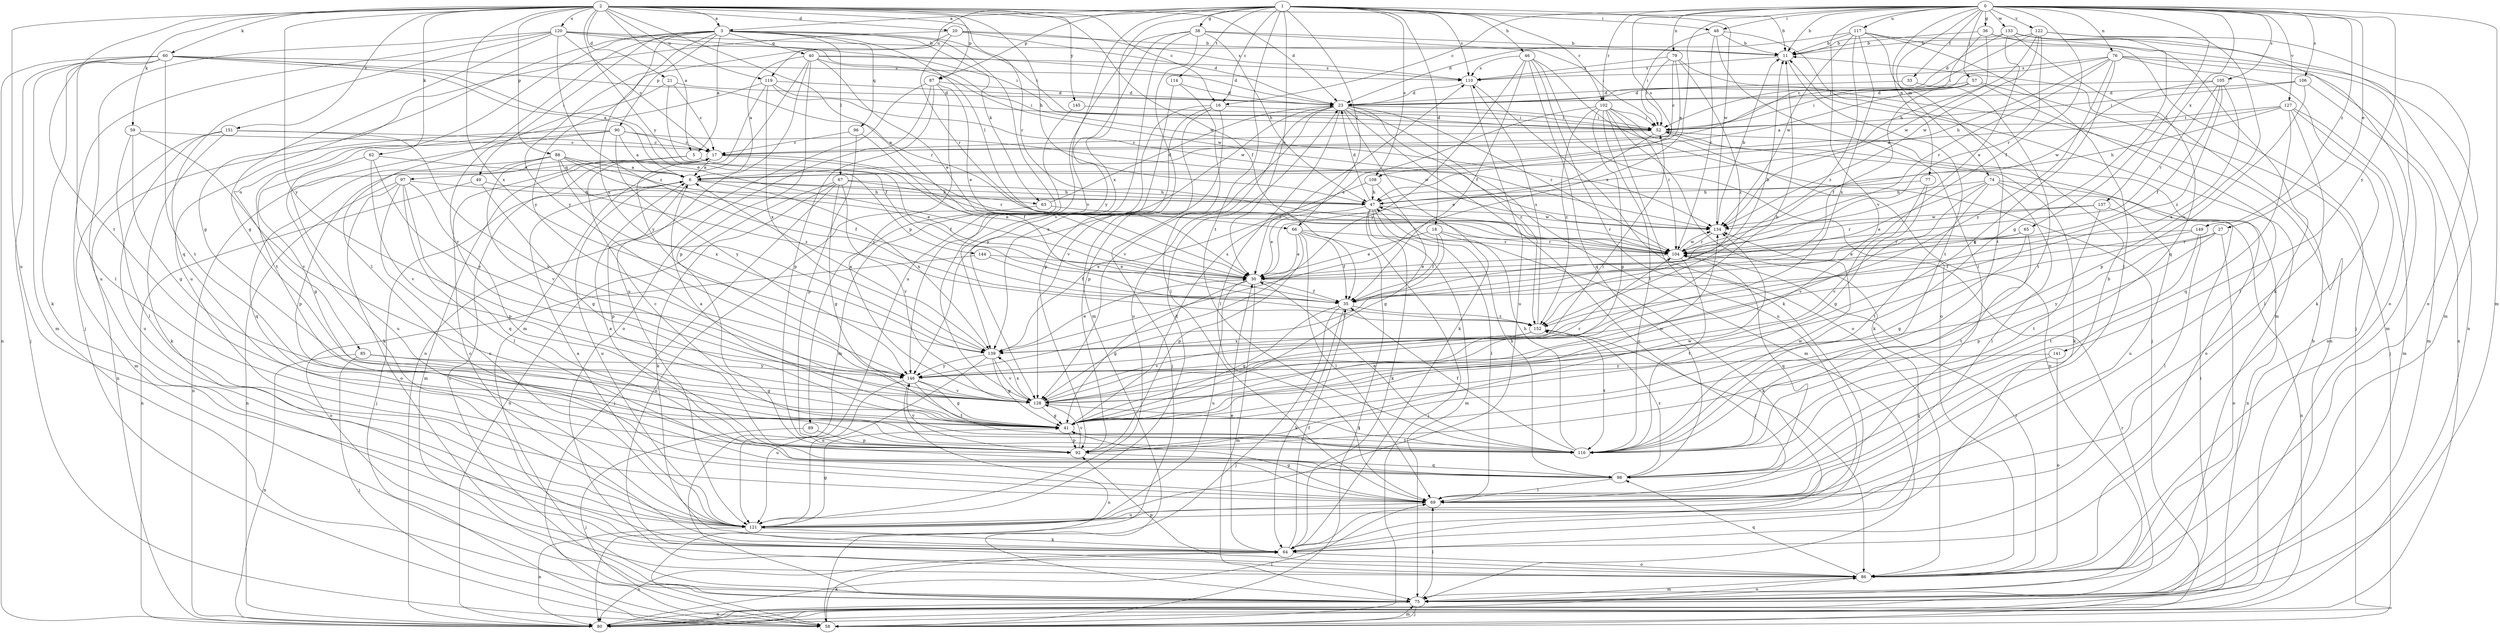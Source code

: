strict digraph  {
0;
1;
2;
3;
5;
6;
11;
16;
17;
18;
20;
21;
23;
27;
30;
33;
35;
36;
38;
40;
41;
46;
47;
48;
49;
52;
57;
58;
59;
60;
62;
63;
64;
65;
66;
67;
69;
74;
75;
76;
77;
79;
80;
85;
86;
87;
88;
89;
90;
92;
96;
97;
98;
102;
104;
105;
106;
108;
110;
114;
116;
117;
119;
120;
121;
122;
127;
128;
133;
134;
137;
139;
141;
144;
145;
146;
149;
151;
152;
0 -> 11  [label=b];
0 -> 16  [label=c];
0 -> 27  [label=e];
0 -> 33  [label=f];
0 -> 35  [label=f];
0 -> 36  [label=g];
0 -> 48  [label=i];
0 -> 57  [label=j];
0 -> 65  [label=l];
0 -> 74  [label=m];
0 -> 75  [label=m];
0 -> 76  [label=n];
0 -> 77  [label=n];
0 -> 79  [label=n];
0 -> 102  [label=r];
0 -> 105  [label=s];
0 -> 106  [label=s];
0 -> 108  [label=s];
0 -> 117  [label=u];
0 -> 122  [label=v];
0 -> 127  [label=v];
0 -> 128  [label=v];
0 -> 133  [label=w];
0 -> 137  [label=x];
0 -> 139  [label=x];
0 -> 141  [label=y];
0 -> 149  [label=z];
1 -> 3  [label=a];
1 -> 16  [label=c];
1 -> 18  [label=d];
1 -> 30  [label=e];
1 -> 38  [label=g];
1 -> 46  [label=h];
1 -> 48  [label=i];
1 -> 66  [label=l];
1 -> 87  [label=p];
1 -> 102  [label=r];
1 -> 108  [label=s];
1 -> 110  [label=s];
1 -> 114  [label=t];
1 -> 116  [label=t];
1 -> 119  [label=u];
1 -> 128  [label=v];
1 -> 134  [label=w];
1 -> 139  [label=x];
2 -> 3  [label=a];
2 -> 5  [label=a];
2 -> 11  [label=b];
2 -> 16  [label=c];
2 -> 20  [label=d];
2 -> 21  [label=d];
2 -> 23  [label=d];
2 -> 30  [label=e];
2 -> 35  [label=f];
2 -> 47  [label=h];
2 -> 59  [label=k];
2 -> 60  [label=k];
2 -> 62  [label=k];
2 -> 87  [label=p];
2 -> 88  [label=p];
2 -> 104  [label=r];
2 -> 116  [label=t];
2 -> 119  [label=u];
2 -> 120  [label=u];
2 -> 121  [label=u];
2 -> 139  [label=x];
2 -> 144  [label=y];
2 -> 145  [label=y];
2 -> 146  [label=y];
2 -> 151  [label=z];
3 -> 5  [label=a];
3 -> 40  [label=g];
3 -> 49  [label=i];
3 -> 52  [label=i];
3 -> 63  [label=k];
3 -> 66  [label=l];
3 -> 67  [label=l];
3 -> 69  [label=l];
3 -> 85  [label=o];
3 -> 89  [label=p];
3 -> 90  [label=p];
3 -> 96  [label=q];
3 -> 121  [label=u];
3 -> 139  [label=x];
3 -> 146  [label=y];
5 -> 35  [label=f];
5 -> 80  [label=n];
5 -> 97  [label=q];
6 -> 47  [label=h];
6 -> 58  [label=j];
6 -> 63  [label=k];
6 -> 92  [label=p];
6 -> 121  [label=u];
6 -> 139  [label=x];
11 -> 110  [label=s];
11 -> 116  [label=t];
16 -> 52  [label=i];
16 -> 58  [label=j];
16 -> 92  [label=p];
16 -> 128  [label=v];
16 -> 139  [label=x];
17 -> 6  [label=a];
17 -> 30  [label=e];
17 -> 75  [label=m];
17 -> 104  [label=r];
18 -> 30  [label=e];
18 -> 35  [label=f];
18 -> 64  [label=k];
18 -> 104  [label=r];
18 -> 128  [label=v];
20 -> 11  [label=b];
20 -> 23  [label=d];
20 -> 41  [label=g];
20 -> 104  [label=r];
20 -> 110  [label=s];
20 -> 146  [label=y];
21 -> 17  [label=c];
21 -> 23  [label=d];
21 -> 35  [label=f];
21 -> 128  [label=v];
23 -> 52  [label=i];
23 -> 64  [label=k];
23 -> 69  [label=l];
23 -> 75  [label=m];
23 -> 86  [label=o];
23 -> 104  [label=r];
23 -> 121  [label=u];
23 -> 128  [label=v];
23 -> 146  [label=y];
23 -> 152  [label=z];
27 -> 86  [label=o];
27 -> 92  [label=p];
27 -> 104  [label=r];
27 -> 146  [label=y];
30 -> 35  [label=f];
30 -> 41  [label=g];
30 -> 75  [label=m];
30 -> 121  [label=u];
33 -> 23  [label=d];
33 -> 116  [label=t];
35 -> 11  [label=b];
35 -> 41  [label=g];
35 -> 58  [label=j];
35 -> 64  [label=k];
35 -> 152  [label=z];
36 -> 11  [label=b];
36 -> 17  [label=c];
36 -> 41  [label=g];
36 -> 75  [label=m];
36 -> 134  [label=w];
38 -> 11  [label=b];
38 -> 47  [label=h];
38 -> 52  [label=i];
38 -> 75  [label=m];
38 -> 121  [label=u];
38 -> 128  [label=v];
38 -> 146  [label=y];
40 -> 6  [label=a];
40 -> 23  [label=d];
40 -> 30  [label=e];
40 -> 75  [label=m];
40 -> 92  [label=p];
40 -> 110  [label=s];
40 -> 121  [label=u];
40 -> 134  [label=w];
41 -> 6  [label=a];
41 -> 92  [label=p];
41 -> 110  [label=s];
41 -> 116  [label=t];
41 -> 134  [label=w];
46 -> 35  [label=f];
46 -> 58  [label=j];
46 -> 64  [label=k];
46 -> 86  [label=o];
46 -> 98  [label=q];
46 -> 110  [label=s];
46 -> 146  [label=y];
47 -> 23  [label=d];
47 -> 30  [label=e];
47 -> 58  [label=j];
47 -> 64  [label=k];
47 -> 69  [label=l];
47 -> 75  [label=m];
47 -> 134  [label=w];
48 -> 11  [label=b];
48 -> 52  [label=i];
48 -> 69  [label=l];
48 -> 75  [label=m];
48 -> 104  [label=r];
49 -> 41  [label=g];
49 -> 47  [label=h];
49 -> 80  [label=n];
52 -> 17  [label=c];
52 -> 30  [label=e];
52 -> 64  [label=k];
52 -> 86  [label=o];
57 -> 6  [label=a];
57 -> 23  [label=d];
57 -> 35  [label=f];
57 -> 52  [label=i];
57 -> 58  [label=j];
57 -> 69  [label=l];
58 -> 64  [label=k];
58 -> 75  [label=m];
59 -> 17  [label=c];
59 -> 41  [label=g];
59 -> 69  [label=l];
59 -> 128  [label=v];
60 -> 6  [label=a];
60 -> 30  [label=e];
60 -> 58  [label=j];
60 -> 64  [label=k];
60 -> 69  [label=l];
60 -> 75  [label=m];
60 -> 80  [label=n];
60 -> 104  [label=r];
60 -> 110  [label=s];
60 -> 116  [label=t];
62 -> 6  [label=a];
62 -> 41  [label=g];
62 -> 128  [label=v];
62 -> 146  [label=y];
63 -> 23  [label=d];
63 -> 86  [label=o];
63 -> 104  [label=r];
64 -> 17  [label=c];
64 -> 30  [label=e];
64 -> 35  [label=f];
64 -> 80  [label=n];
64 -> 86  [label=o];
65 -> 30  [label=e];
65 -> 41  [label=g];
65 -> 104  [label=r];
65 -> 116  [label=t];
66 -> 30  [label=e];
66 -> 35  [label=f];
66 -> 58  [label=j];
66 -> 69  [label=l];
66 -> 92  [label=p];
66 -> 104  [label=r];
67 -> 41  [label=g];
67 -> 47  [label=h];
67 -> 58  [label=j];
67 -> 64  [label=k];
67 -> 80  [label=n];
67 -> 104  [label=r];
67 -> 128  [label=v];
69 -> 11  [label=b];
69 -> 41  [label=g];
69 -> 121  [label=u];
69 -> 152  [label=z];
74 -> 30  [label=e];
74 -> 47  [label=h];
74 -> 69  [label=l];
74 -> 80  [label=n];
74 -> 116  [label=t];
74 -> 121  [label=u];
74 -> 128  [label=v];
75 -> 17  [label=c];
75 -> 58  [label=j];
75 -> 69  [label=l];
75 -> 80  [label=n];
75 -> 86  [label=o];
75 -> 104  [label=r];
76 -> 41  [label=g];
76 -> 47  [label=h];
76 -> 52  [label=i];
76 -> 64  [label=k];
76 -> 75  [label=m];
76 -> 80  [label=n];
76 -> 104  [label=r];
76 -> 110  [label=s];
76 -> 146  [label=y];
77 -> 41  [label=g];
77 -> 47  [label=h];
77 -> 128  [label=v];
79 -> 6  [label=a];
79 -> 17  [label=c];
79 -> 52  [label=i];
79 -> 80  [label=n];
79 -> 110  [label=s];
79 -> 152  [label=z];
80 -> 11  [label=b];
80 -> 52  [label=i];
80 -> 69  [label=l];
85 -> 41  [label=g];
85 -> 58  [label=j];
85 -> 80  [label=n];
85 -> 146  [label=y];
86 -> 75  [label=m];
86 -> 92  [label=p];
86 -> 98  [label=q];
86 -> 104  [label=r];
87 -> 23  [label=d];
87 -> 30  [label=e];
87 -> 80  [label=n];
87 -> 86  [label=o];
87 -> 92  [label=p];
87 -> 128  [label=v];
88 -> 6  [label=a];
88 -> 30  [label=e];
88 -> 35  [label=f];
88 -> 92  [label=p];
88 -> 98  [label=q];
88 -> 128  [label=v];
88 -> 139  [label=x];
88 -> 152  [label=z];
89 -> 58  [label=j];
89 -> 92  [label=p];
90 -> 6  [label=a];
90 -> 17  [label=c];
90 -> 64  [label=k];
90 -> 80  [label=n];
90 -> 121  [label=u];
90 -> 134  [label=w];
90 -> 146  [label=y];
92 -> 98  [label=q];
92 -> 128  [label=v];
92 -> 134  [label=w];
92 -> 146  [label=y];
96 -> 17  [label=c];
96 -> 35  [label=f];
96 -> 92  [label=p];
97 -> 47  [label=h];
97 -> 69  [label=l];
97 -> 80  [label=n];
97 -> 86  [label=o];
97 -> 92  [label=p];
97 -> 98  [label=q];
97 -> 121  [label=u];
98 -> 6  [label=a];
98 -> 47  [label=h];
98 -> 69  [label=l];
98 -> 152  [label=z];
102 -> 30  [label=e];
102 -> 41  [label=g];
102 -> 52  [label=i];
102 -> 64  [label=k];
102 -> 80  [label=n];
102 -> 104  [label=r];
102 -> 116  [label=t];
102 -> 121  [label=u];
102 -> 152  [label=z];
104 -> 30  [label=e];
104 -> 98  [label=q];
104 -> 116  [label=t];
104 -> 134  [label=w];
105 -> 23  [label=d];
105 -> 35  [label=f];
105 -> 104  [label=r];
105 -> 134  [label=w];
105 -> 139  [label=x];
105 -> 152  [label=z];
106 -> 23  [label=d];
106 -> 52  [label=i];
106 -> 75  [label=m];
106 -> 92  [label=p];
108 -> 41  [label=g];
108 -> 47  [label=h];
108 -> 139  [label=x];
110 -> 23  [label=d];
110 -> 86  [label=o];
110 -> 121  [label=u];
114 -> 23  [label=d];
114 -> 69  [label=l];
114 -> 92  [label=p];
116 -> 17  [label=c];
116 -> 30  [label=e];
116 -> 35  [label=f];
116 -> 47  [label=h];
116 -> 134  [label=w];
117 -> 11  [label=b];
117 -> 23  [label=d];
117 -> 58  [label=j];
117 -> 69  [label=l];
117 -> 116  [label=t];
117 -> 134  [label=w];
117 -> 139  [label=x];
117 -> 152  [label=z];
119 -> 23  [label=d];
119 -> 52  [label=i];
119 -> 116  [label=t];
119 -> 134  [label=w];
119 -> 139  [label=x];
119 -> 146  [label=y];
120 -> 11  [label=b];
120 -> 17  [label=c];
120 -> 41  [label=g];
120 -> 52  [label=i];
120 -> 58  [label=j];
120 -> 98  [label=q];
120 -> 121  [label=u];
120 -> 134  [label=w];
120 -> 152  [label=z];
121 -> 6  [label=a];
121 -> 23  [label=d];
121 -> 41  [label=g];
121 -> 64  [label=k];
121 -> 80  [label=n];
122 -> 11  [label=b];
122 -> 47  [label=h];
122 -> 52  [label=i];
122 -> 86  [label=o];
122 -> 104  [label=r];
122 -> 128  [label=v];
122 -> 134  [label=w];
127 -> 6  [label=a];
127 -> 47  [label=h];
127 -> 52  [label=i];
127 -> 69  [label=l];
127 -> 75  [label=m];
127 -> 86  [label=o];
127 -> 98  [label=q];
128 -> 41  [label=g];
128 -> 52  [label=i];
128 -> 104  [label=r];
128 -> 116  [label=t];
128 -> 139  [label=x];
133 -> 11  [label=b];
133 -> 23  [label=d];
133 -> 30  [label=e];
133 -> 64  [label=k];
133 -> 80  [label=n];
133 -> 86  [label=o];
133 -> 98  [label=q];
134 -> 11  [label=b];
134 -> 104  [label=r];
137 -> 80  [label=n];
137 -> 104  [label=r];
137 -> 116  [label=t];
137 -> 134  [label=w];
139 -> 6  [label=a];
139 -> 30  [label=e];
139 -> 41  [label=g];
139 -> 121  [label=u];
139 -> 128  [label=v];
139 -> 146  [label=y];
141 -> 86  [label=o];
141 -> 98  [label=q];
141 -> 146  [label=y];
144 -> 30  [label=e];
144 -> 35  [label=f];
144 -> 86  [label=o];
145 -> 52  [label=i];
145 -> 75  [label=m];
146 -> 11  [label=b];
146 -> 41  [label=g];
146 -> 80  [label=n];
146 -> 116  [label=t];
146 -> 121  [label=u];
146 -> 128  [label=v];
149 -> 35  [label=f];
149 -> 69  [label=l];
149 -> 104  [label=r];
149 -> 116  [label=t];
151 -> 17  [label=c];
151 -> 64  [label=k];
151 -> 75  [label=m];
151 -> 121  [label=u];
151 -> 128  [label=v];
152 -> 110  [label=s];
152 -> 116  [label=t];
152 -> 128  [label=v];
152 -> 139  [label=x];
}
